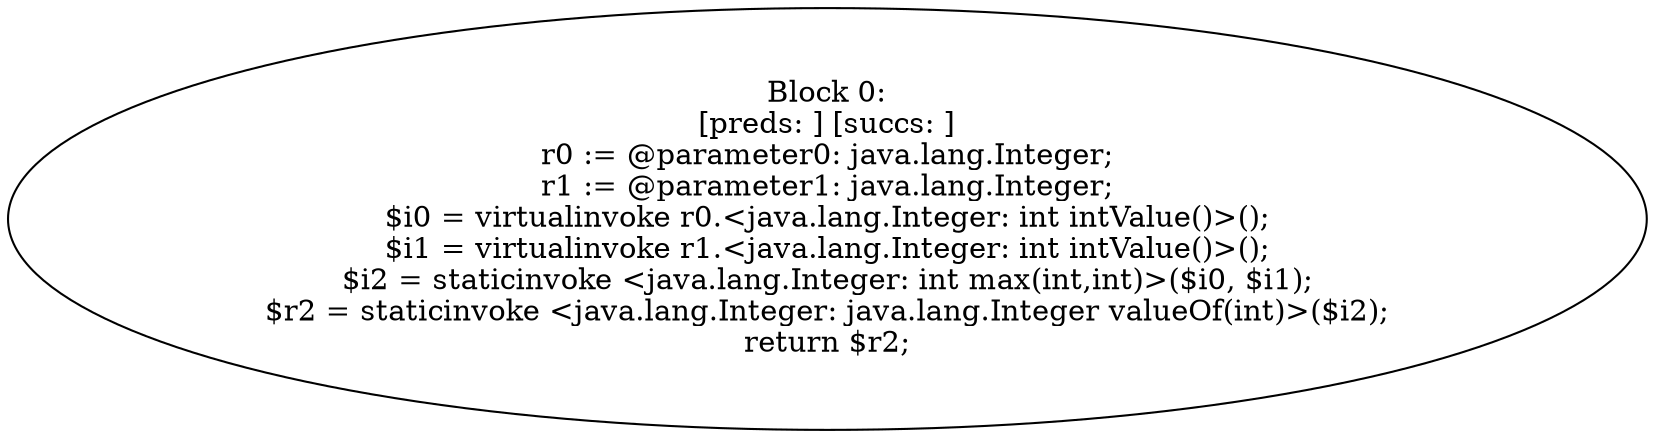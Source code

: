 digraph "unitGraph" {
    "Block 0:
[preds: ] [succs: ]
r0 := @parameter0: java.lang.Integer;
r1 := @parameter1: java.lang.Integer;
$i0 = virtualinvoke r0.<java.lang.Integer: int intValue()>();
$i1 = virtualinvoke r1.<java.lang.Integer: int intValue()>();
$i2 = staticinvoke <java.lang.Integer: int max(int,int)>($i0, $i1);
$r2 = staticinvoke <java.lang.Integer: java.lang.Integer valueOf(int)>($i2);
return $r2;
"
}
